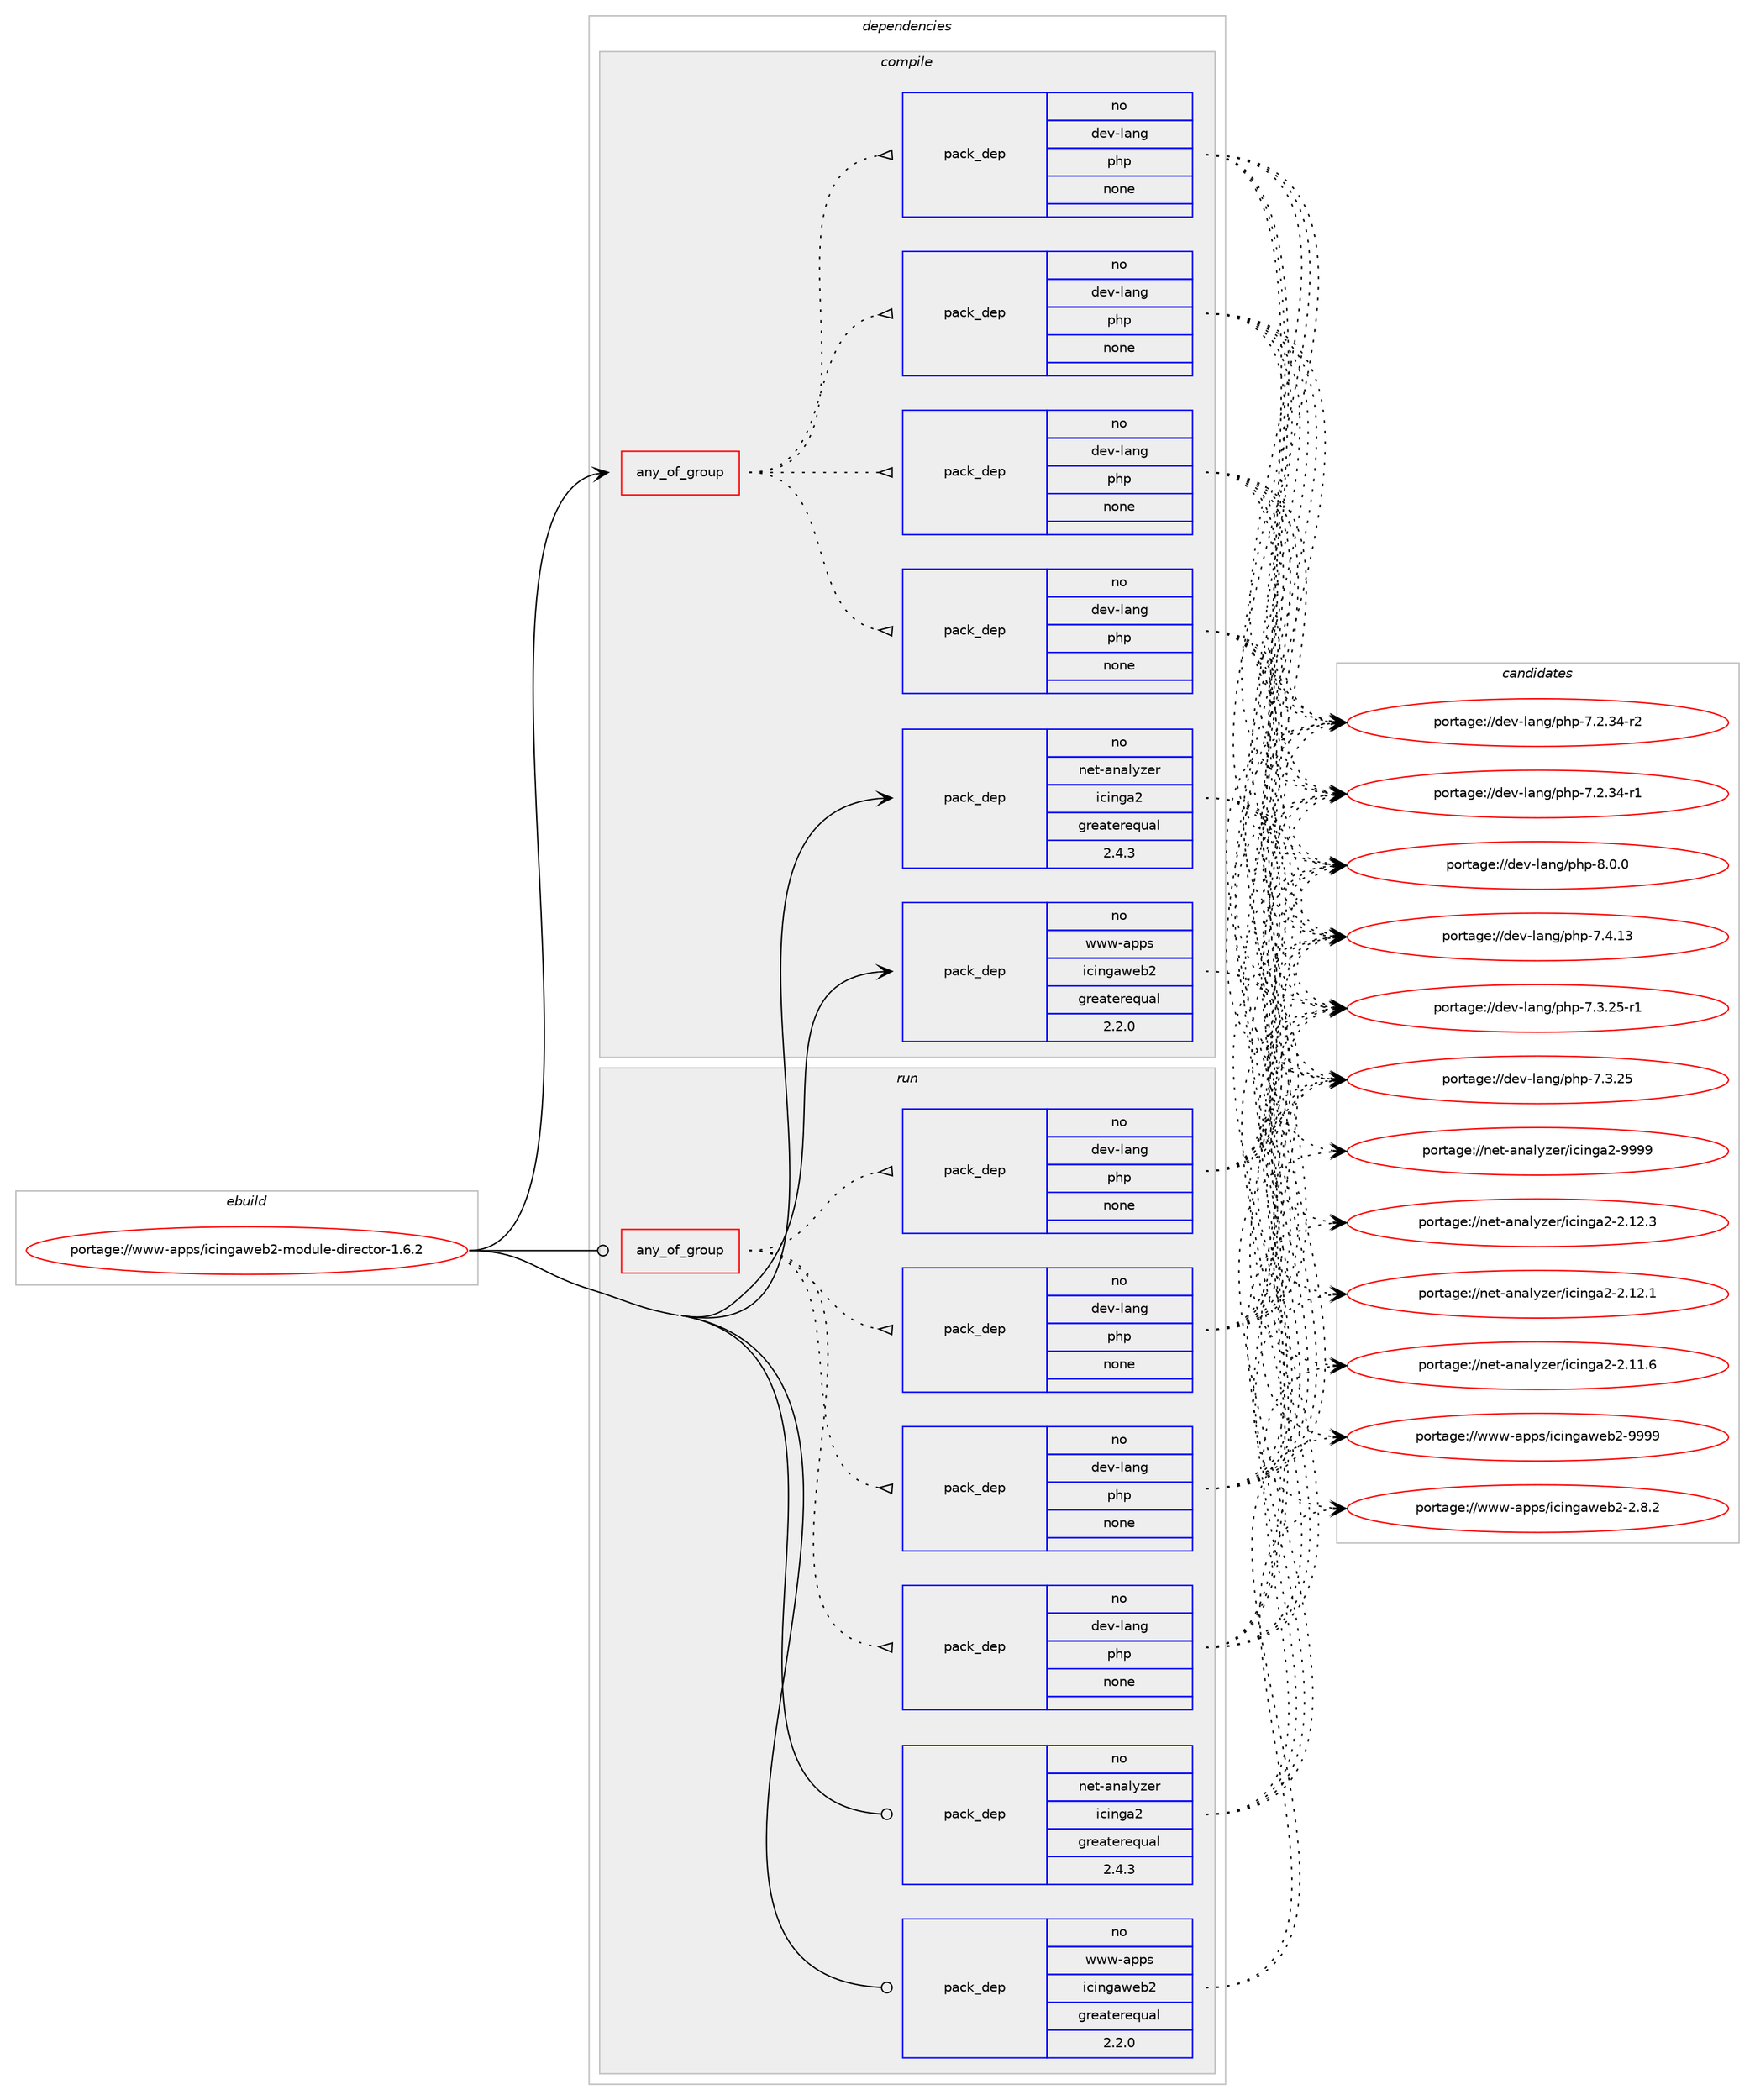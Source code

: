 digraph prolog {

# *************
# Graph options
# *************

newrank=true;
concentrate=true;
compound=true;
graph [rankdir=LR,fontname=Helvetica,fontsize=10,ranksep=1.5];#, ranksep=2.5, nodesep=0.2];
edge  [arrowhead=vee];
node  [fontname=Helvetica,fontsize=10];

# **********
# The ebuild
# **********

subgraph cluster_leftcol {
color=gray;
rank=same;
label=<<i>ebuild</i>>;
id [label="portage://www-apps/icingaweb2-module-director-1.6.2", color=red, width=4, href="../www-apps/icingaweb2-module-director-1.6.2.svg"];
}

# ****************
# The dependencies
# ****************

subgraph cluster_midcol {
color=gray;
label=<<i>dependencies</i>>;
subgraph cluster_compile {
fillcolor="#eeeeee";
style=filled;
label=<<i>compile</i>>;
subgraph any11 {
dependency1577 [label=<<TABLE BORDER="0" CELLBORDER="1" CELLSPACING="0" CELLPADDING="4"><TR><TD CELLPADDING="10">any_of_group</TD></TR></TABLE>>, shape=none, color=red];subgraph pack1316 {
dependency1578 [label=<<TABLE BORDER="0" CELLBORDER="1" CELLSPACING="0" CELLPADDING="4" WIDTH="220"><TR><TD ROWSPAN="6" CELLPADDING="30">pack_dep</TD></TR><TR><TD WIDTH="110">no</TD></TR><TR><TD>dev-lang</TD></TR><TR><TD>php</TD></TR><TR><TD>none</TD></TR><TR><TD></TD></TR></TABLE>>, shape=none, color=blue];
}
dependency1577:e -> dependency1578:w [weight=20,style="dotted",arrowhead="oinv"];
subgraph pack1317 {
dependency1579 [label=<<TABLE BORDER="0" CELLBORDER="1" CELLSPACING="0" CELLPADDING="4" WIDTH="220"><TR><TD ROWSPAN="6" CELLPADDING="30">pack_dep</TD></TR><TR><TD WIDTH="110">no</TD></TR><TR><TD>dev-lang</TD></TR><TR><TD>php</TD></TR><TR><TD>none</TD></TR><TR><TD></TD></TR></TABLE>>, shape=none, color=blue];
}
dependency1577:e -> dependency1579:w [weight=20,style="dotted",arrowhead="oinv"];
subgraph pack1318 {
dependency1580 [label=<<TABLE BORDER="0" CELLBORDER="1" CELLSPACING="0" CELLPADDING="4" WIDTH="220"><TR><TD ROWSPAN="6" CELLPADDING="30">pack_dep</TD></TR><TR><TD WIDTH="110">no</TD></TR><TR><TD>dev-lang</TD></TR><TR><TD>php</TD></TR><TR><TD>none</TD></TR><TR><TD></TD></TR></TABLE>>, shape=none, color=blue];
}
dependency1577:e -> dependency1580:w [weight=20,style="dotted",arrowhead="oinv"];
subgraph pack1319 {
dependency1581 [label=<<TABLE BORDER="0" CELLBORDER="1" CELLSPACING="0" CELLPADDING="4" WIDTH="220"><TR><TD ROWSPAN="6" CELLPADDING="30">pack_dep</TD></TR><TR><TD WIDTH="110">no</TD></TR><TR><TD>dev-lang</TD></TR><TR><TD>php</TD></TR><TR><TD>none</TD></TR><TR><TD></TD></TR></TABLE>>, shape=none, color=blue];
}
dependency1577:e -> dependency1581:w [weight=20,style="dotted",arrowhead="oinv"];
}
id:e -> dependency1577:w [weight=20,style="solid",arrowhead="vee"];
subgraph pack1320 {
dependency1582 [label=<<TABLE BORDER="0" CELLBORDER="1" CELLSPACING="0" CELLPADDING="4" WIDTH="220"><TR><TD ROWSPAN="6" CELLPADDING="30">pack_dep</TD></TR><TR><TD WIDTH="110">no</TD></TR><TR><TD>net-analyzer</TD></TR><TR><TD>icinga2</TD></TR><TR><TD>greaterequal</TD></TR><TR><TD>2.4.3</TD></TR></TABLE>>, shape=none, color=blue];
}
id:e -> dependency1582:w [weight=20,style="solid",arrowhead="vee"];
subgraph pack1321 {
dependency1583 [label=<<TABLE BORDER="0" CELLBORDER="1" CELLSPACING="0" CELLPADDING="4" WIDTH="220"><TR><TD ROWSPAN="6" CELLPADDING="30">pack_dep</TD></TR><TR><TD WIDTH="110">no</TD></TR><TR><TD>www-apps</TD></TR><TR><TD>icingaweb2</TD></TR><TR><TD>greaterequal</TD></TR><TR><TD>2.2.0</TD></TR></TABLE>>, shape=none, color=blue];
}
id:e -> dependency1583:w [weight=20,style="solid",arrowhead="vee"];
}
subgraph cluster_compileandrun {
fillcolor="#eeeeee";
style=filled;
label=<<i>compile and run</i>>;
}
subgraph cluster_run {
fillcolor="#eeeeee";
style=filled;
label=<<i>run</i>>;
subgraph any12 {
dependency1584 [label=<<TABLE BORDER="0" CELLBORDER="1" CELLSPACING="0" CELLPADDING="4"><TR><TD CELLPADDING="10">any_of_group</TD></TR></TABLE>>, shape=none, color=red];subgraph pack1322 {
dependency1585 [label=<<TABLE BORDER="0" CELLBORDER="1" CELLSPACING="0" CELLPADDING="4" WIDTH="220"><TR><TD ROWSPAN="6" CELLPADDING="30">pack_dep</TD></TR><TR><TD WIDTH="110">no</TD></TR><TR><TD>dev-lang</TD></TR><TR><TD>php</TD></TR><TR><TD>none</TD></TR><TR><TD></TD></TR></TABLE>>, shape=none, color=blue];
}
dependency1584:e -> dependency1585:w [weight=20,style="dotted",arrowhead="oinv"];
subgraph pack1323 {
dependency1586 [label=<<TABLE BORDER="0" CELLBORDER="1" CELLSPACING="0" CELLPADDING="4" WIDTH="220"><TR><TD ROWSPAN="6" CELLPADDING="30">pack_dep</TD></TR><TR><TD WIDTH="110">no</TD></TR><TR><TD>dev-lang</TD></TR><TR><TD>php</TD></TR><TR><TD>none</TD></TR><TR><TD></TD></TR></TABLE>>, shape=none, color=blue];
}
dependency1584:e -> dependency1586:w [weight=20,style="dotted",arrowhead="oinv"];
subgraph pack1324 {
dependency1587 [label=<<TABLE BORDER="0" CELLBORDER="1" CELLSPACING="0" CELLPADDING="4" WIDTH="220"><TR><TD ROWSPAN="6" CELLPADDING="30">pack_dep</TD></TR><TR><TD WIDTH="110">no</TD></TR><TR><TD>dev-lang</TD></TR><TR><TD>php</TD></TR><TR><TD>none</TD></TR><TR><TD></TD></TR></TABLE>>, shape=none, color=blue];
}
dependency1584:e -> dependency1587:w [weight=20,style="dotted",arrowhead="oinv"];
subgraph pack1325 {
dependency1588 [label=<<TABLE BORDER="0" CELLBORDER="1" CELLSPACING="0" CELLPADDING="4" WIDTH="220"><TR><TD ROWSPAN="6" CELLPADDING="30">pack_dep</TD></TR><TR><TD WIDTH="110">no</TD></TR><TR><TD>dev-lang</TD></TR><TR><TD>php</TD></TR><TR><TD>none</TD></TR><TR><TD></TD></TR></TABLE>>, shape=none, color=blue];
}
dependency1584:e -> dependency1588:w [weight=20,style="dotted",arrowhead="oinv"];
}
id:e -> dependency1584:w [weight=20,style="solid",arrowhead="odot"];
subgraph pack1326 {
dependency1589 [label=<<TABLE BORDER="0" CELLBORDER="1" CELLSPACING="0" CELLPADDING="4" WIDTH="220"><TR><TD ROWSPAN="6" CELLPADDING="30">pack_dep</TD></TR><TR><TD WIDTH="110">no</TD></TR><TR><TD>net-analyzer</TD></TR><TR><TD>icinga2</TD></TR><TR><TD>greaterequal</TD></TR><TR><TD>2.4.3</TD></TR></TABLE>>, shape=none, color=blue];
}
id:e -> dependency1589:w [weight=20,style="solid",arrowhead="odot"];
subgraph pack1327 {
dependency1590 [label=<<TABLE BORDER="0" CELLBORDER="1" CELLSPACING="0" CELLPADDING="4" WIDTH="220"><TR><TD ROWSPAN="6" CELLPADDING="30">pack_dep</TD></TR><TR><TD WIDTH="110">no</TD></TR><TR><TD>www-apps</TD></TR><TR><TD>icingaweb2</TD></TR><TR><TD>greaterequal</TD></TR><TR><TD>2.2.0</TD></TR></TABLE>>, shape=none, color=blue];
}
id:e -> dependency1590:w [weight=20,style="solid",arrowhead="odot"];
}
}

# **************
# The candidates
# **************

subgraph cluster_choices {
rank=same;
color=gray;
label=<<i>candidates</i>>;

subgraph choice1316 {
color=black;
nodesep=1;
choice100101118451089711010347112104112455646484648 [label="portage://dev-lang/php-8.0.0", color=red, width=4,href="../dev-lang/php-8.0.0.svg"];
choice10010111845108971101034711210411245554652464951 [label="portage://dev-lang/php-7.4.13", color=red, width=4,href="../dev-lang/php-7.4.13.svg"];
choice100101118451089711010347112104112455546514650534511449 [label="portage://dev-lang/php-7.3.25-r1", color=red, width=4,href="../dev-lang/php-7.3.25-r1.svg"];
choice10010111845108971101034711210411245554651465053 [label="portage://dev-lang/php-7.3.25", color=red, width=4,href="../dev-lang/php-7.3.25.svg"];
choice100101118451089711010347112104112455546504651524511450 [label="portage://dev-lang/php-7.2.34-r2", color=red, width=4,href="../dev-lang/php-7.2.34-r2.svg"];
choice100101118451089711010347112104112455546504651524511449 [label="portage://dev-lang/php-7.2.34-r1", color=red, width=4,href="../dev-lang/php-7.2.34-r1.svg"];
dependency1578:e -> choice100101118451089711010347112104112455646484648:w [style=dotted,weight="100"];
dependency1578:e -> choice10010111845108971101034711210411245554652464951:w [style=dotted,weight="100"];
dependency1578:e -> choice100101118451089711010347112104112455546514650534511449:w [style=dotted,weight="100"];
dependency1578:e -> choice10010111845108971101034711210411245554651465053:w [style=dotted,weight="100"];
dependency1578:e -> choice100101118451089711010347112104112455546504651524511450:w [style=dotted,weight="100"];
dependency1578:e -> choice100101118451089711010347112104112455546504651524511449:w [style=dotted,weight="100"];
}
subgraph choice1317 {
color=black;
nodesep=1;
choice100101118451089711010347112104112455646484648 [label="portage://dev-lang/php-8.0.0", color=red, width=4,href="../dev-lang/php-8.0.0.svg"];
choice10010111845108971101034711210411245554652464951 [label="portage://dev-lang/php-7.4.13", color=red, width=4,href="../dev-lang/php-7.4.13.svg"];
choice100101118451089711010347112104112455546514650534511449 [label="portage://dev-lang/php-7.3.25-r1", color=red, width=4,href="../dev-lang/php-7.3.25-r1.svg"];
choice10010111845108971101034711210411245554651465053 [label="portage://dev-lang/php-7.3.25", color=red, width=4,href="../dev-lang/php-7.3.25.svg"];
choice100101118451089711010347112104112455546504651524511450 [label="portage://dev-lang/php-7.2.34-r2", color=red, width=4,href="../dev-lang/php-7.2.34-r2.svg"];
choice100101118451089711010347112104112455546504651524511449 [label="portage://dev-lang/php-7.2.34-r1", color=red, width=4,href="../dev-lang/php-7.2.34-r1.svg"];
dependency1579:e -> choice100101118451089711010347112104112455646484648:w [style=dotted,weight="100"];
dependency1579:e -> choice10010111845108971101034711210411245554652464951:w [style=dotted,weight="100"];
dependency1579:e -> choice100101118451089711010347112104112455546514650534511449:w [style=dotted,weight="100"];
dependency1579:e -> choice10010111845108971101034711210411245554651465053:w [style=dotted,weight="100"];
dependency1579:e -> choice100101118451089711010347112104112455546504651524511450:w [style=dotted,weight="100"];
dependency1579:e -> choice100101118451089711010347112104112455546504651524511449:w [style=dotted,weight="100"];
}
subgraph choice1318 {
color=black;
nodesep=1;
choice100101118451089711010347112104112455646484648 [label="portage://dev-lang/php-8.0.0", color=red, width=4,href="../dev-lang/php-8.0.0.svg"];
choice10010111845108971101034711210411245554652464951 [label="portage://dev-lang/php-7.4.13", color=red, width=4,href="../dev-lang/php-7.4.13.svg"];
choice100101118451089711010347112104112455546514650534511449 [label="portage://dev-lang/php-7.3.25-r1", color=red, width=4,href="../dev-lang/php-7.3.25-r1.svg"];
choice10010111845108971101034711210411245554651465053 [label="portage://dev-lang/php-7.3.25", color=red, width=4,href="../dev-lang/php-7.3.25.svg"];
choice100101118451089711010347112104112455546504651524511450 [label="portage://dev-lang/php-7.2.34-r2", color=red, width=4,href="../dev-lang/php-7.2.34-r2.svg"];
choice100101118451089711010347112104112455546504651524511449 [label="portage://dev-lang/php-7.2.34-r1", color=red, width=4,href="../dev-lang/php-7.2.34-r1.svg"];
dependency1580:e -> choice100101118451089711010347112104112455646484648:w [style=dotted,weight="100"];
dependency1580:e -> choice10010111845108971101034711210411245554652464951:w [style=dotted,weight="100"];
dependency1580:e -> choice100101118451089711010347112104112455546514650534511449:w [style=dotted,weight="100"];
dependency1580:e -> choice10010111845108971101034711210411245554651465053:w [style=dotted,weight="100"];
dependency1580:e -> choice100101118451089711010347112104112455546504651524511450:w [style=dotted,weight="100"];
dependency1580:e -> choice100101118451089711010347112104112455546504651524511449:w [style=dotted,weight="100"];
}
subgraph choice1319 {
color=black;
nodesep=1;
choice100101118451089711010347112104112455646484648 [label="portage://dev-lang/php-8.0.0", color=red, width=4,href="../dev-lang/php-8.0.0.svg"];
choice10010111845108971101034711210411245554652464951 [label="portage://dev-lang/php-7.4.13", color=red, width=4,href="../dev-lang/php-7.4.13.svg"];
choice100101118451089711010347112104112455546514650534511449 [label="portage://dev-lang/php-7.3.25-r1", color=red, width=4,href="../dev-lang/php-7.3.25-r1.svg"];
choice10010111845108971101034711210411245554651465053 [label="portage://dev-lang/php-7.3.25", color=red, width=4,href="../dev-lang/php-7.3.25.svg"];
choice100101118451089711010347112104112455546504651524511450 [label="portage://dev-lang/php-7.2.34-r2", color=red, width=4,href="../dev-lang/php-7.2.34-r2.svg"];
choice100101118451089711010347112104112455546504651524511449 [label="portage://dev-lang/php-7.2.34-r1", color=red, width=4,href="../dev-lang/php-7.2.34-r1.svg"];
dependency1581:e -> choice100101118451089711010347112104112455646484648:w [style=dotted,weight="100"];
dependency1581:e -> choice10010111845108971101034711210411245554652464951:w [style=dotted,weight="100"];
dependency1581:e -> choice100101118451089711010347112104112455546514650534511449:w [style=dotted,weight="100"];
dependency1581:e -> choice10010111845108971101034711210411245554651465053:w [style=dotted,weight="100"];
dependency1581:e -> choice100101118451089711010347112104112455546504651524511450:w [style=dotted,weight="100"];
dependency1581:e -> choice100101118451089711010347112104112455546504651524511449:w [style=dotted,weight="100"];
}
subgraph choice1320 {
color=black;
nodesep=1;
choice110101116459711097108121122101114471059910511010397504557575757 [label="portage://net-analyzer/icinga2-9999", color=red, width=4,href="../net-analyzer/icinga2-9999.svg"];
choice1101011164597110971081211221011144710599105110103975045504649504651 [label="portage://net-analyzer/icinga2-2.12.3", color=red, width=4,href="../net-analyzer/icinga2-2.12.3.svg"];
choice1101011164597110971081211221011144710599105110103975045504649504649 [label="portage://net-analyzer/icinga2-2.12.1", color=red, width=4,href="../net-analyzer/icinga2-2.12.1.svg"];
choice1101011164597110971081211221011144710599105110103975045504649494654 [label="portage://net-analyzer/icinga2-2.11.6", color=red, width=4,href="../net-analyzer/icinga2-2.11.6.svg"];
dependency1582:e -> choice110101116459711097108121122101114471059910511010397504557575757:w [style=dotted,weight="100"];
dependency1582:e -> choice1101011164597110971081211221011144710599105110103975045504649504651:w [style=dotted,weight="100"];
dependency1582:e -> choice1101011164597110971081211221011144710599105110103975045504649504649:w [style=dotted,weight="100"];
dependency1582:e -> choice1101011164597110971081211221011144710599105110103975045504649494654:w [style=dotted,weight="100"];
}
subgraph choice1321 {
color=black;
nodesep=1;
choice119119119459711211211547105991051101039711910198504557575757 [label="portage://www-apps/icingaweb2-9999", color=red, width=4,href="../www-apps/icingaweb2-9999.svg"];
choice11911911945971121121154710599105110103971191019850455046564650 [label="portage://www-apps/icingaweb2-2.8.2", color=red, width=4,href="../www-apps/icingaweb2-2.8.2.svg"];
dependency1583:e -> choice119119119459711211211547105991051101039711910198504557575757:w [style=dotted,weight="100"];
dependency1583:e -> choice11911911945971121121154710599105110103971191019850455046564650:w [style=dotted,weight="100"];
}
subgraph choice1322 {
color=black;
nodesep=1;
choice100101118451089711010347112104112455646484648 [label="portage://dev-lang/php-8.0.0", color=red, width=4,href="../dev-lang/php-8.0.0.svg"];
choice10010111845108971101034711210411245554652464951 [label="portage://dev-lang/php-7.4.13", color=red, width=4,href="../dev-lang/php-7.4.13.svg"];
choice100101118451089711010347112104112455546514650534511449 [label="portage://dev-lang/php-7.3.25-r1", color=red, width=4,href="../dev-lang/php-7.3.25-r1.svg"];
choice10010111845108971101034711210411245554651465053 [label="portage://dev-lang/php-7.3.25", color=red, width=4,href="../dev-lang/php-7.3.25.svg"];
choice100101118451089711010347112104112455546504651524511450 [label="portage://dev-lang/php-7.2.34-r2", color=red, width=4,href="../dev-lang/php-7.2.34-r2.svg"];
choice100101118451089711010347112104112455546504651524511449 [label="portage://dev-lang/php-7.2.34-r1", color=red, width=4,href="../dev-lang/php-7.2.34-r1.svg"];
dependency1585:e -> choice100101118451089711010347112104112455646484648:w [style=dotted,weight="100"];
dependency1585:e -> choice10010111845108971101034711210411245554652464951:w [style=dotted,weight="100"];
dependency1585:e -> choice100101118451089711010347112104112455546514650534511449:w [style=dotted,weight="100"];
dependency1585:e -> choice10010111845108971101034711210411245554651465053:w [style=dotted,weight="100"];
dependency1585:e -> choice100101118451089711010347112104112455546504651524511450:w [style=dotted,weight="100"];
dependency1585:e -> choice100101118451089711010347112104112455546504651524511449:w [style=dotted,weight="100"];
}
subgraph choice1323 {
color=black;
nodesep=1;
choice100101118451089711010347112104112455646484648 [label="portage://dev-lang/php-8.0.0", color=red, width=4,href="../dev-lang/php-8.0.0.svg"];
choice10010111845108971101034711210411245554652464951 [label="portage://dev-lang/php-7.4.13", color=red, width=4,href="../dev-lang/php-7.4.13.svg"];
choice100101118451089711010347112104112455546514650534511449 [label="portage://dev-lang/php-7.3.25-r1", color=red, width=4,href="../dev-lang/php-7.3.25-r1.svg"];
choice10010111845108971101034711210411245554651465053 [label="portage://dev-lang/php-7.3.25", color=red, width=4,href="../dev-lang/php-7.3.25.svg"];
choice100101118451089711010347112104112455546504651524511450 [label="portage://dev-lang/php-7.2.34-r2", color=red, width=4,href="../dev-lang/php-7.2.34-r2.svg"];
choice100101118451089711010347112104112455546504651524511449 [label="portage://dev-lang/php-7.2.34-r1", color=red, width=4,href="../dev-lang/php-7.2.34-r1.svg"];
dependency1586:e -> choice100101118451089711010347112104112455646484648:w [style=dotted,weight="100"];
dependency1586:e -> choice10010111845108971101034711210411245554652464951:w [style=dotted,weight="100"];
dependency1586:e -> choice100101118451089711010347112104112455546514650534511449:w [style=dotted,weight="100"];
dependency1586:e -> choice10010111845108971101034711210411245554651465053:w [style=dotted,weight="100"];
dependency1586:e -> choice100101118451089711010347112104112455546504651524511450:w [style=dotted,weight="100"];
dependency1586:e -> choice100101118451089711010347112104112455546504651524511449:w [style=dotted,weight="100"];
}
subgraph choice1324 {
color=black;
nodesep=1;
choice100101118451089711010347112104112455646484648 [label="portage://dev-lang/php-8.0.0", color=red, width=4,href="../dev-lang/php-8.0.0.svg"];
choice10010111845108971101034711210411245554652464951 [label="portage://dev-lang/php-7.4.13", color=red, width=4,href="../dev-lang/php-7.4.13.svg"];
choice100101118451089711010347112104112455546514650534511449 [label="portage://dev-lang/php-7.3.25-r1", color=red, width=4,href="../dev-lang/php-7.3.25-r1.svg"];
choice10010111845108971101034711210411245554651465053 [label="portage://dev-lang/php-7.3.25", color=red, width=4,href="../dev-lang/php-7.3.25.svg"];
choice100101118451089711010347112104112455546504651524511450 [label="portage://dev-lang/php-7.2.34-r2", color=red, width=4,href="../dev-lang/php-7.2.34-r2.svg"];
choice100101118451089711010347112104112455546504651524511449 [label="portage://dev-lang/php-7.2.34-r1", color=red, width=4,href="../dev-lang/php-7.2.34-r1.svg"];
dependency1587:e -> choice100101118451089711010347112104112455646484648:w [style=dotted,weight="100"];
dependency1587:e -> choice10010111845108971101034711210411245554652464951:w [style=dotted,weight="100"];
dependency1587:e -> choice100101118451089711010347112104112455546514650534511449:w [style=dotted,weight="100"];
dependency1587:e -> choice10010111845108971101034711210411245554651465053:w [style=dotted,weight="100"];
dependency1587:e -> choice100101118451089711010347112104112455546504651524511450:w [style=dotted,weight="100"];
dependency1587:e -> choice100101118451089711010347112104112455546504651524511449:w [style=dotted,weight="100"];
}
subgraph choice1325 {
color=black;
nodesep=1;
choice100101118451089711010347112104112455646484648 [label="portage://dev-lang/php-8.0.0", color=red, width=4,href="../dev-lang/php-8.0.0.svg"];
choice10010111845108971101034711210411245554652464951 [label="portage://dev-lang/php-7.4.13", color=red, width=4,href="../dev-lang/php-7.4.13.svg"];
choice100101118451089711010347112104112455546514650534511449 [label="portage://dev-lang/php-7.3.25-r1", color=red, width=4,href="../dev-lang/php-7.3.25-r1.svg"];
choice10010111845108971101034711210411245554651465053 [label="portage://dev-lang/php-7.3.25", color=red, width=4,href="../dev-lang/php-7.3.25.svg"];
choice100101118451089711010347112104112455546504651524511450 [label="portage://dev-lang/php-7.2.34-r2", color=red, width=4,href="../dev-lang/php-7.2.34-r2.svg"];
choice100101118451089711010347112104112455546504651524511449 [label="portage://dev-lang/php-7.2.34-r1", color=red, width=4,href="../dev-lang/php-7.2.34-r1.svg"];
dependency1588:e -> choice100101118451089711010347112104112455646484648:w [style=dotted,weight="100"];
dependency1588:e -> choice10010111845108971101034711210411245554652464951:w [style=dotted,weight="100"];
dependency1588:e -> choice100101118451089711010347112104112455546514650534511449:w [style=dotted,weight="100"];
dependency1588:e -> choice10010111845108971101034711210411245554651465053:w [style=dotted,weight="100"];
dependency1588:e -> choice100101118451089711010347112104112455546504651524511450:w [style=dotted,weight="100"];
dependency1588:e -> choice100101118451089711010347112104112455546504651524511449:w [style=dotted,weight="100"];
}
subgraph choice1326 {
color=black;
nodesep=1;
choice110101116459711097108121122101114471059910511010397504557575757 [label="portage://net-analyzer/icinga2-9999", color=red, width=4,href="../net-analyzer/icinga2-9999.svg"];
choice1101011164597110971081211221011144710599105110103975045504649504651 [label="portage://net-analyzer/icinga2-2.12.3", color=red, width=4,href="../net-analyzer/icinga2-2.12.3.svg"];
choice1101011164597110971081211221011144710599105110103975045504649504649 [label="portage://net-analyzer/icinga2-2.12.1", color=red, width=4,href="../net-analyzer/icinga2-2.12.1.svg"];
choice1101011164597110971081211221011144710599105110103975045504649494654 [label="portage://net-analyzer/icinga2-2.11.6", color=red, width=4,href="../net-analyzer/icinga2-2.11.6.svg"];
dependency1589:e -> choice110101116459711097108121122101114471059910511010397504557575757:w [style=dotted,weight="100"];
dependency1589:e -> choice1101011164597110971081211221011144710599105110103975045504649504651:w [style=dotted,weight="100"];
dependency1589:e -> choice1101011164597110971081211221011144710599105110103975045504649504649:w [style=dotted,weight="100"];
dependency1589:e -> choice1101011164597110971081211221011144710599105110103975045504649494654:w [style=dotted,weight="100"];
}
subgraph choice1327 {
color=black;
nodesep=1;
choice119119119459711211211547105991051101039711910198504557575757 [label="portage://www-apps/icingaweb2-9999", color=red, width=4,href="../www-apps/icingaweb2-9999.svg"];
choice11911911945971121121154710599105110103971191019850455046564650 [label="portage://www-apps/icingaweb2-2.8.2", color=red, width=4,href="../www-apps/icingaweb2-2.8.2.svg"];
dependency1590:e -> choice119119119459711211211547105991051101039711910198504557575757:w [style=dotted,weight="100"];
dependency1590:e -> choice11911911945971121121154710599105110103971191019850455046564650:w [style=dotted,weight="100"];
}
}

}
